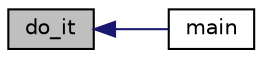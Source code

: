 digraph "do_it"
{
  edge [fontname="Helvetica",fontsize="10",labelfontname="Helvetica",labelfontsize="10"];
  node [fontname="Helvetica",fontsize="10",shape=record];
  rankdir="LR";
  Node26 [label="do_it",height=0.2,width=0.4,color="black", fillcolor="grey75", style="filled", fontcolor="black"];
  Node26 -> Node27 [dir="back",color="midnightblue",fontsize="10",style="solid",fontname="Helvetica"];
  Node27 [label="main",height=0.2,width=0.4,color="black", fillcolor="white", style="filled",URL="$d5/d56/winnie__li_8_c.html#a3c04138a5bfe5d72780bb7e82a18e627"];
}
